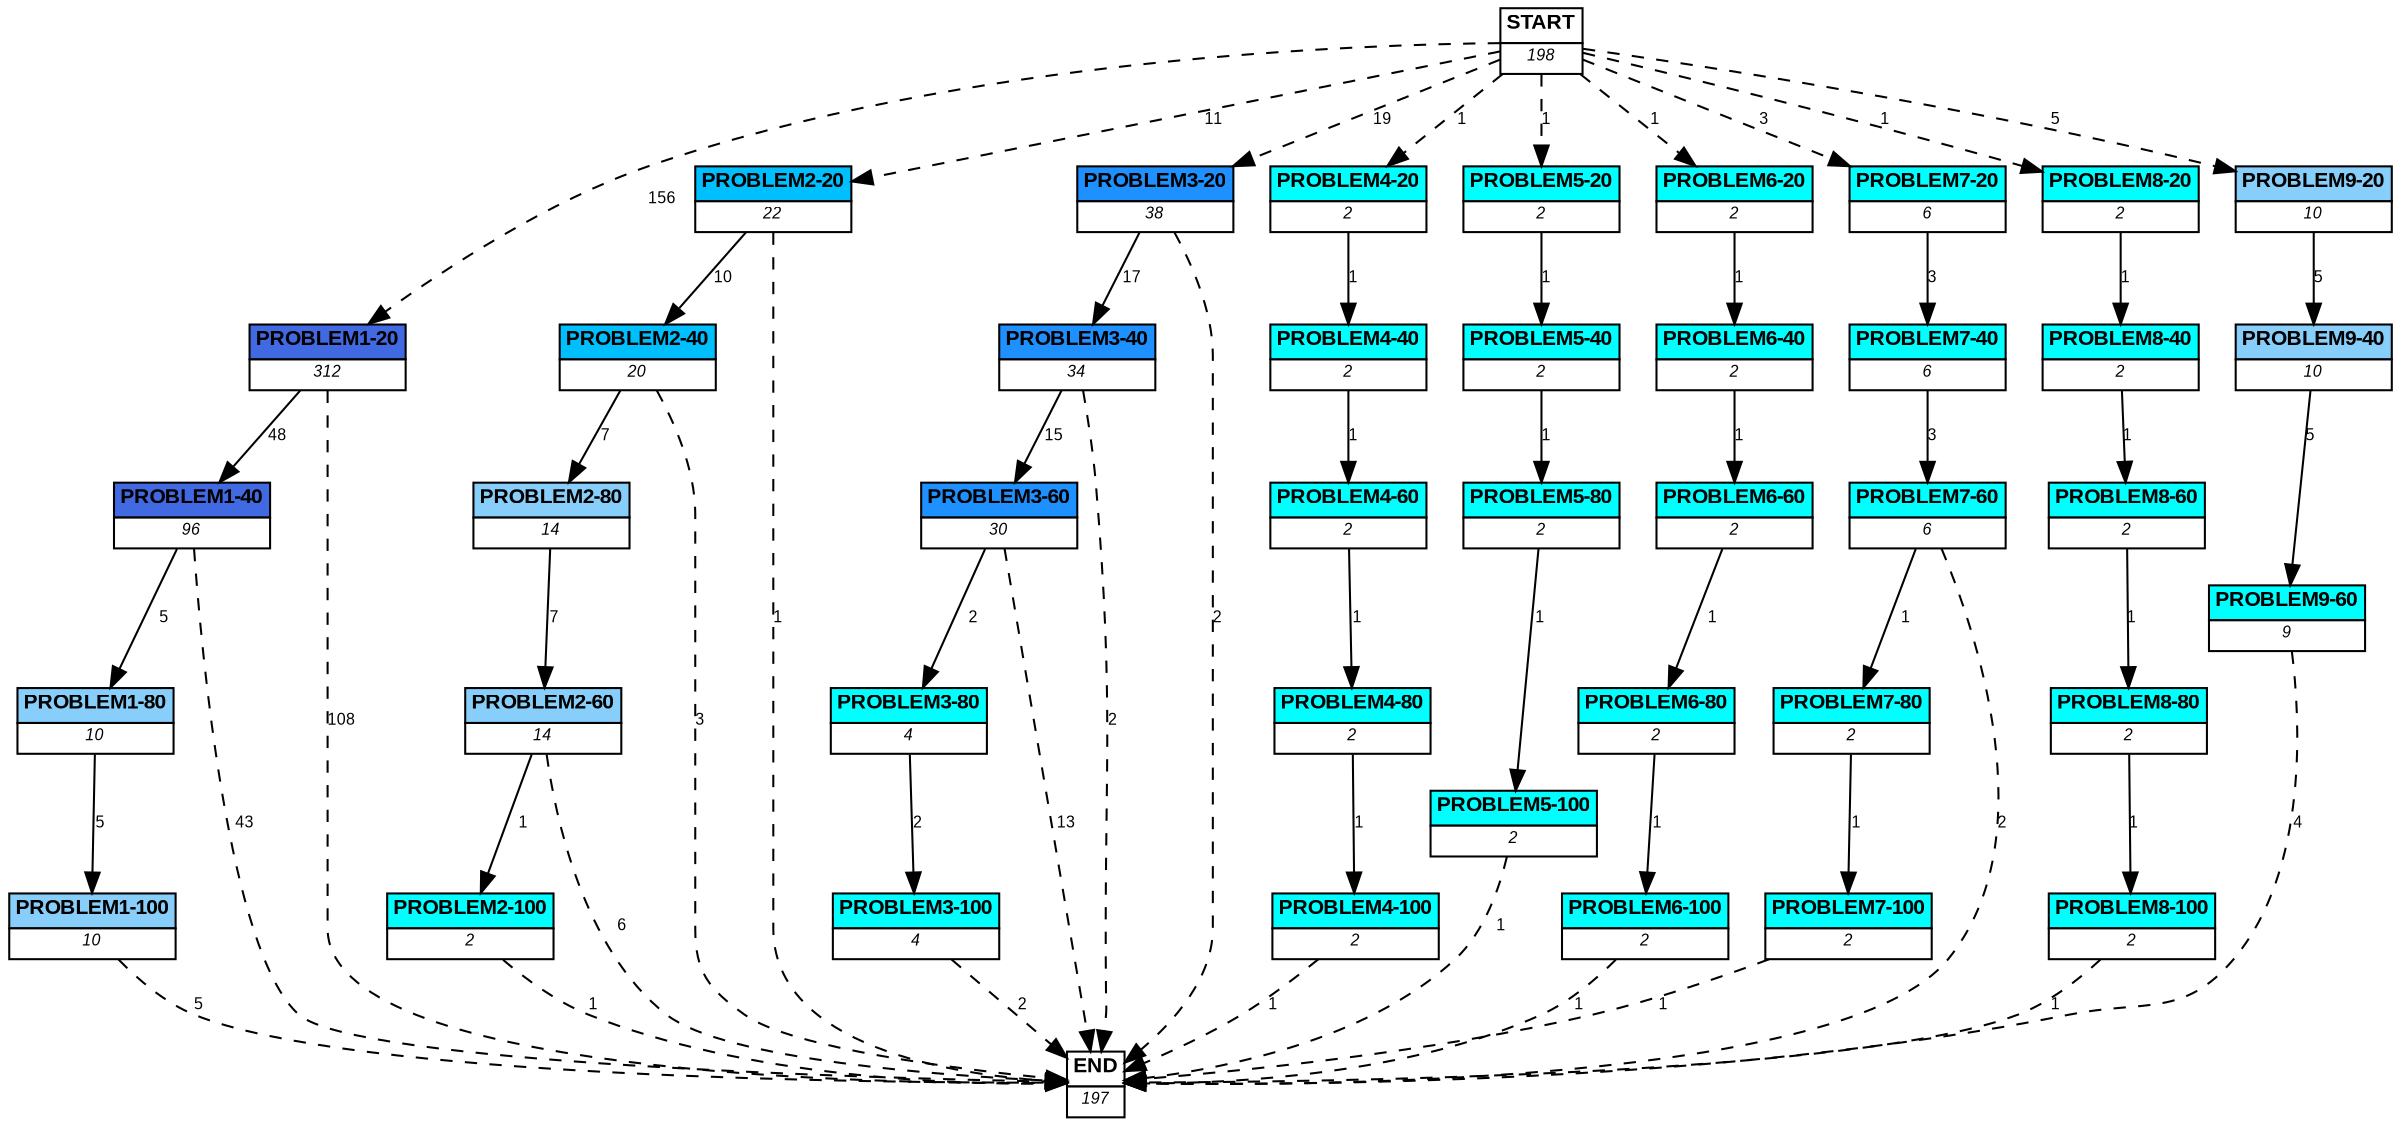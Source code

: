 digraph graphname {
	dpi = 150
	size="16,11!";
	margin = 0;
"PROBLEM1-20" [shape=plain, label=<<table border="0" cellborder="1" cellspacing="0"><tr><td bgcolor="royalblue"><FONT face="Arial" POINT-SIZE="10"><b>PROBLEM1-20</b></FONT></td></tr><tr><td bgcolor="white"><FONT face="Arial" POINT-SIZE="8"><i>312</i></FONT></td></tr></table>>]
"PROBLEM1-40" [shape=plain, label=<<table border="0" cellborder="1" cellspacing="0"><tr><td bgcolor="royalblue"><FONT face="Arial" POINT-SIZE="10"><b>PROBLEM1-40</b></FONT></td></tr><tr><td bgcolor="white"><FONT face="Arial" POINT-SIZE="8"><i>96</i></FONT></td></tr></table>>]
"PROBLEM1-80" [shape=plain, label=<<table border="0" cellborder="1" cellspacing="0"><tr><td bgcolor="lightskyblue"><FONT face="Arial" POINT-SIZE="10"><b>PROBLEM1-80</b></FONT></td></tr><tr><td bgcolor="white"><FONT face="Arial" POINT-SIZE="8"><i>10</i></FONT></td></tr></table>>]
"PROBLEM1-100" [shape=plain, label=<<table border="0" cellborder="1" cellspacing="0"><tr><td bgcolor="lightskyblue"><FONT face="Arial" POINT-SIZE="10"><b>PROBLEM1-100</b></FONT></td></tr><tr><td bgcolor="white"><FONT face="Arial" POINT-SIZE="8"><i>10</i></FONT></td></tr></table>>]
"PROBLEM2-20" [shape=plain, label=<<table border="0" cellborder="1" cellspacing="0"><tr><td bgcolor="deepskyblue"><FONT face="Arial" POINT-SIZE="10"><b>PROBLEM2-20</b></FONT></td></tr><tr><td bgcolor="white"><FONT face="Arial" POINT-SIZE="8"><i>22</i></FONT></td></tr></table>>]
"PROBLEM2-40" [shape=plain, label=<<table border="0" cellborder="1" cellspacing="0"><tr><td bgcolor="deepskyblue"><FONT face="Arial" POINT-SIZE="10"><b>PROBLEM2-40</b></FONT></td></tr><tr><td bgcolor="white"><FONT face="Arial" POINT-SIZE="8"><i>20</i></FONT></td></tr></table>>]
"PROBLEM2-80" [shape=plain, label=<<table border="0" cellborder="1" cellspacing="0"><tr><td bgcolor="lightskyblue"><FONT face="Arial" POINT-SIZE="10"><b>PROBLEM2-80</b></FONT></td></tr><tr><td bgcolor="white"><FONT face="Arial" POINT-SIZE="8"><i>14</i></FONT></td></tr></table>>]
"PROBLEM2-60" [shape=plain, label=<<table border="0" cellborder="1" cellspacing="0"><tr><td bgcolor="lightskyblue"><FONT face="Arial" POINT-SIZE="10"><b>PROBLEM2-60</b></FONT></td></tr><tr><td bgcolor="white"><FONT face="Arial" POINT-SIZE="8"><i>14</i></FONT></td></tr></table>>]
"PROBLEM2-100" [shape=plain, label=<<table border="0" cellborder="1" cellspacing="0"><tr><td bgcolor="aqua"><FONT face="Arial" POINT-SIZE="10"><b>PROBLEM2-100</b></FONT></td></tr><tr><td bgcolor="white"><FONT face="Arial" POINT-SIZE="8"><i>2</i></FONT></td></tr></table>>]
"PROBLEM3-20" [shape=plain, label=<<table border="0" cellborder="1" cellspacing="0"><tr><td bgcolor="dodgerblue"><FONT face="Arial" POINT-SIZE="10"><b>PROBLEM3-20</b></FONT></td></tr><tr><td bgcolor="white"><FONT face="Arial" POINT-SIZE="8"><i>38</i></FONT></td></tr></table>>]
"PROBLEM3-40" [shape=plain, label=<<table border="0" cellborder="1" cellspacing="0"><tr><td bgcolor="dodgerblue"><FONT face="Arial" POINT-SIZE="10"><b>PROBLEM3-40</b></FONT></td></tr><tr><td bgcolor="white"><FONT face="Arial" POINT-SIZE="8"><i>34</i></FONT></td></tr></table>>]
"PROBLEM3-60" [shape=plain, label=<<table border="0" cellborder="1" cellspacing="0"><tr><td bgcolor="dodgerblue"><FONT face="Arial" POINT-SIZE="10"><b>PROBLEM3-60</b></FONT></td></tr><tr><td bgcolor="white"><FONT face="Arial" POINT-SIZE="8"><i>30</i></FONT></td></tr></table>>]
"PROBLEM4-20" [shape=plain, label=<<table border="0" cellborder="1" cellspacing="0"><tr><td bgcolor="aqua"><FONT face="Arial" POINT-SIZE="10"><b>PROBLEM4-20</b></FONT></td></tr><tr><td bgcolor="white"><FONT face="Arial" POINT-SIZE="8"><i>2</i></FONT></td></tr></table>>]
"PROBLEM4-40" [shape=plain, label=<<table border="0" cellborder="1" cellspacing="0"><tr><td bgcolor="aqua"><FONT face="Arial" POINT-SIZE="10"><b>PROBLEM4-40</b></FONT></td></tr><tr><td bgcolor="white"><FONT face="Arial" POINT-SIZE="8"><i>2</i></FONT></td></tr></table>>]
"PROBLEM4-60" [shape=plain, label=<<table border="0" cellborder="1" cellspacing="0"><tr><td bgcolor="aqua"><FONT face="Arial" POINT-SIZE="10"><b>PROBLEM4-60</b></FONT></td></tr><tr><td bgcolor="white"><FONT face="Arial" POINT-SIZE="8"><i>2</i></FONT></td></tr></table>>]
"PROBLEM4-80" [shape=plain, label=<<table border="0" cellborder="1" cellspacing="0"><tr><td bgcolor="aqua"><FONT face="Arial" POINT-SIZE="10"><b>PROBLEM4-80</b></FONT></td></tr><tr><td bgcolor="white"><FONT face="Arial" POINT-SIZE="8"><i>2</i></FONT></td></tr></table>>]
"PROBLEM4-100" [shape=plain, label=<<table border="0" cellborder="1" cellspacing="0"><tr><td bgcolor="aqua"><FONT face="Arial" POINT-SIZE="10"><b>PROBLEM4-100</b></FONT></td></tr><tr><td bgcolor="white"><FONT face="Arial" POINT-SIZE="8"><i>2</i></FONT></td></tr></table>>]
"PROBLEM5-20" [shape=plain, label=<<table border="0" cellborder="1" cellspacing="0"><tr><td bgcolor="aqua"><FONT face="Arial" POINT-SIZE="10"><b>PROBLEM5-20</b></FONT></td></tr><tr><td bgcolor="white"><FONT face="Arial" POINT-SIZE="8"><i>2</i></FONT></td></tr></table>>]
"PROBLEM5-40" [shape=plain, label=<<table border="0" cellborder="1" cellspacing="0"><tr><td bgcolor="aqua"><FONT face="Arial" POINT-SIZE="10"><b>PROBLEM5-40</b></FONT></td></tr><tr><td bgcolor="white"><FONT face="Arial" POINT-SIZE="8"><i>2</i></FONT></td></tr></table>>]
"PROBLEM5-80" [shape=plain, label=<<table border="0" cellborder="1" cellspacing="0"><tr><td bgcolor="aqua"><FONT face="Arial" POINT-SIZE="10"><b>PROBLEM5-80</b></FONT></td></tr><tr><td bgcolor="white"><FONT face="Arial" POINT-SIZE="8"><i>2</i></FONT></td></tr></table>>]
"PROBLEM5-100" [shape=plain, label=<<table border="0" cellborder="1" cellspacing="0"><tr><td bgcolor="aqua"><FONT face="Arial" POINT-SIZE="10"><b>PROBLEM5-100</b></FONT></td></tr><tr><td bgcolor="white"><FONT face="Arial" POINT-SIZE="8"><i>2</i></FONT></td></tr></table>>]
"PROBLEM6-20" [shape=plain, label=<<table border="0" cellborder="1" cellspacing="0"><tr><td bgcolor="aqua"><FONT face="Arial" POINT-SIZE="10"><b>PROBLEM6-20</b></FONT></td></tr><tr><td bgcolor="white"><FONT face="Arial" POINT-SIZE="8"><i>2</i></FONT></td></tr></table>>]
"PROBLEM6-40" [shape=plain, label=<<table border="0" cellborder="1" cellspacing="0"><tr><td bgcolor="aqua"><FONT face="Arial" POINT-SIZE="10"><b>PROBLEM6-40</b></FONT></td></tr><tr><td bgcolor="white"><FONT face="Arial" POINT-SIZE="8"><i>2</i></FONT></td></tr></table>>]
"PROBLEM6-60" [shape=plain, label=<<table border="0" cellborder="1" cellspacing="0"><tr><td bgcolor="aqua"><FONT face="Arial" POINT-SIZE="10"><b>PROBLEM6-60</b></FONT></td></tr><tr><td bgcolor="white"><FONT face="Arial" POINT-SIZE="8"><i>2</i></FONT></td></tr></table>>]
"PROBLEM6-80" [shape=plain, label=<<table border="0" cellborder="1" cellspacing="0"><tr><td bgcolor="aqua"><FONT face="Arial" POINT-SIZE="10"><b>PROBLEM6-80</b></FONT></td></tr><tr><td bgcolor="white"><FONT face="Arial" POINT-SIZE="8"><i>2</i></FONT></td></tr></table>>]
"PROBLEM6-100" [shape=plain, label=<<table border="0" cellborder="1" cellspacing="0"><tr><td bgcolor="aqua"><FONT face="Arial" POINT-SIZE="10"><b>PROBLEM6-100</b></FONT></td></tr><tr><td bgcolor="white"><FONT face="Arial" POINT-SIZE="8"><i>2</i></FONT></td></tr></table>>]
"PROBLEM7-20" [shape=plain, label=<<table border="0" cellborder="1" cellspacing="0"><tr><td bgcolor="aqua"><FONT face="Arial" POINT-SIZE="10"><b>PROBLEM7-20</b></FONT></td></tr><tr><td bgcolor="white"><FONT face="Arial" POINT-SIZE="8"><i>6</i></FONT></td></tr></table>>]
"PROBLEM7-40" [shape=plain, label=<<table border="0" cellborder="1" cellspacing="0"><tr><td bgcolor="aqua"><FONT face="Arial" POINT-SIZE="10"><b>PROBLEM7-40</b></FONT></td></tr><tr><td bgcolor="white"><FONT face="Arial" POINT-SIZE="8"><i>6</i></FONT></td></tr></table>>]
"PROBLEM7-60" [shape=plain, label=<<table border="0" cellborder="1" cellspacing="0"><tr><td bgcolor="aqua"><FONT face="Arial" POINT-SIZE="10"><b>PROBLEM7-60</b></FONT></td></tr><tr><td bgcolor="white"><FONT face="Arial" POINT-SIZE="8"><i>6</i></FONT></td></tr></table>>]
"PROBLEM8-20" [shape=plain, label=<<table border="0" cellborder="1" cellspacing="0"><tr><td bgcolor="aqua"><FONT face="Arial" POINT-SIZE="10"><b>PROBLEM8-20</b></FONT></td></tr><tr><td bgcolor="white"><FONT face="Arial" POINT-SIZE="8"><i>2</i></FONT></td></tr></table>>]
"PROBLEM8-40" [shape=plain, label=<<table border="0" cellborder="1" cellspacing="0"><tr><td bgcolor="aqua"><FONT face="Arial" POINT-SIZE="10"><b>PROBLEM8-40</b></FONT></td></tr><tr><td bgcolor="white"><FONT face="Arial" POINT-SIZE="8"><i>2</i></FONT></td></tr></table>>]
"PROBLEM8-60" [shape=plain, label=<<table border="0" cellborder="1" cellspacing="0"><tr><td bgcolor="aqua"><FONT face="Arial" POINT-SIZE="10"><b>PROBLEM8-60</b></FONT></td></tr><tr><td bgcolor="white"><FONT face="Arial" POINT-SIZE="8"><i>2</i></FONT></td></tr></table>>]
"PROBLEM8-80" [shape=plain, label=<<table border="0" cellborder="1" cellspacing="0"><tr><td bgcolor="aqua"><FONT face="Arial" POINT-SIZE="10"><b>PROBLEM8-80</b></FONT></td></tr><tr><td bgcolor="white"><FONT face="Arial" POINT-SIZE="8"><i>2</i></FONT></td></tr></table>>]
"PROBLEM8-100" [shape=plain, label=<<table border="0" cellborder="1" cellspacing="0"><tr><td bgcolor="aqua"><FONT face="Arial" POINT-SIZE="10"><b>PROBLEM8-100</b></FONT></td></tr><tr><td bgcolor="white"><FONT face="Arial" POINT-SIZE="8"><i>2</i></FONT></td></tr></table>>]
"PROBLEM9-20" [shape=plain, label=<<table border="0" cellborder="1" cellspacing="0"><tr><td bgcolor="lightskyblue"><FONT face="Arial" POINT-SIZE="10"><b>PROBLEM9-20</b></FONT></td></tr><tr><td bgcolor="white"><FONT face="Arial" POINT-SIZE="8"><i>10</i></FONT></td></tr></table>>]
"PROBLEM9-40" [shape=plain, label=<<table border="0" cellborder="1" cellspacing="0"><tr><td bgcolor="lightskyblue"><FONT face="Arial" POINT-SIZE="10"><b>PROBLEM9-40</b></FONT></td></tr><tr><td bgcolor="white"><FONT face="Arial" POINT-SIZE="8"><i>10</i></FONT></td></tr></table>>]
"PROBLEM9-60" [shape=plain, label=<<table border="0" cellborder="1" cellspacing="0"><tr><td bgcolor="aqua"><FONT face="Arial" POINT-SIZE="10"><b>PROBLEM9-60</b></FONT></td></tr><tr><td bgcolor="white"><FONT face="Arial" POINT-SIZE="8"><i>9</i></FONT></td></tr></table>>]
"PROBLEM3-80" [shape=plain, label=<<table border="0" cellborder="1" cellspacing="0"><tr><td bgcolor="aqua"><FONT face="Arial" POINT-SIZE="10"><b>PROBLEM3-80</b></FONT></td></tr><tr><td bgcolor="white"><FONT face="Arial" POINT-SIZE="8"><i>4</i></FONT></td></tr></table>>]
"PROBLEM3-100" [shape=plain, label=<<table border="0" cellborder="1" cellspacing="0"><tr><td bgcolor="aqua"><FONT face="Arial" POINT-SIZE="10"><b>PROBLEM3-100</b></FONT></td></tr><tr><td bgcolor="white"><FONT face="Arial" POINT-SIZE="8"><i>4</i></FONT></td></tr></table>>]
"PROBLEM7-80" [shape=plain, label=<<table border="0" cellborder="1" cellspacing="0"><tr><td bgcolor="aqua"><FONT face="Arial" POINT-SIZE="10"><b>PROBLEM7-80</b></FONT></td></tr><tr><td bgcolor="white"><FONT face="Arial" POINT-SIZE="8"><i>2</i></FONT></td></tr></table>>]
"PROBLEM7-100" [shape=plain, label=<<table border="0" cellborder="1" cellspacing="0"><tr><td bgcolor="aqua"><FONT face="Arial" POINT-SIZE="10"><b>PROBLEM7-100</b></FONT></td></tr><tr><td bgcolor="white"><FONT face="Arial" POINT-SIZE="8"><i>2</i></FONT></td></tr></table>>]
"START" [shape=plain, label=<<table border="0" cellborder="1" cellspacing="0"><tr><td bgcolor="white"><FONT face="Arial" POINT-SIZE="10"><b>START</b></FONT></td></tr><tr><td bgcolor="white"><FONT face="Arial" POINT-SIZE="8"><i>198</i></FONT></td></tr></table>>]
"END" [shape=plain, label=<<table border="0" cellborder="1" cellspacing="0"><tr><td bgcolor="white"><FONT face="Arial" POINT-SIZE="10"><b>END</b></FONT></td></tr><tr><td bgcolor="white"><FONT face="Arial" POINT-SIZE="8"><i>197</i></FONT></td></tr></table>>]
"PROBLEM1-20" -> "PROBLEM1-40" [ label ="48" labelfloat=false fontname="Arial" fontsize=8]
"PROBLEM1-20" -> "END" [ style = dashed label ="108" labelfloat=false fontname="Arial" fontsize=8]
"PROBLEM1-40" -> "PROBLEM1-80" [ label ="5" labelfloat=false fontname="Arial" fontsize=8]
"PROBLEM1-40" -> "END" [ style = dashed label ="43" labelfloat=false fontname="Arial" fontsize=8]
"PROBLEM1-80" -> "PROBLEM1-100" [ label ="5" labelfloat=false fontname="Arial" fontsize=8]
"PROBLEM1-100" -> "END" [ style = dashed label ="5" labelfloat=false fontname="Arial" fontsize=8]
"PROBLEM2-20" -> "PROBLEM2-40" [ label ="10" labelfloat=false fontname="Arial" fontsize=8]
"PROBLEM2-20" -> "END" [ style = dashed label ="1" labelfloat=false fontname="Arial" fontsize=8]
"PROBLEM2-40" -> "PROBLEM2-80" [ label ="7" labelfloat=false fontname="Arial" fontsize=8]
"PROBLEM2-40" -> "END" [ style = dashed label ="3" labelfloat=false fontname="Arial" fontsize=8]
"PROBLEM2-80" -> "PROBLEM2-60" [ label ="7" labelfloat=false fontname="Arial" fontsize=8]
"PROBLEM2-60" -> "PROBLEM2-100" [ label ="1" labelfloat=false fontname="Arial" fontsize=8]
"PROBLEM2-60" -> "END" [ style = dashed label ="6" labelfloat=false fontname="Arial" fontsize=8]
"PROBLEM2-100" -> "END" [ style = dashed label ="1" labelfloat=false fontname="Arial" fontsize=8]
"PROBLEM3-20" -> "PROBLEM3-40" [ label ="17" labelfloat=false fontname="Arial" fontsize=8]
"PROBLEM3-20" -> "END" [ style = dashed label ="2" labelfloat=false fontname="Arial" fontsize=8]
"PROBLEM3-40" -> "PROBLEM3-60" [ label ="15" labelfloat=false fontname="Arial" fontsize=8]
"PROBLEM3-40" -> "END" [ style = dashed label ="2" labelfloat=false fontname="Arial" fontsize=8]
"PROBLEM3-60" -> "PROBLEM3-80" [ label ="2" labelfloat=false fontname="Arial" fontsize=8]
"PROBLEM3-60" -> "END" [ style = dashed label ="13" labelfloat=false fontname="Arial" fontsize=8]
"PROBLEM4-20" -> "PROBLEM4-40" [ label ="1" labelfloat=false fontname="Arial" fontsize=8]
"PROBLEM4-40" -> "PROBLEM4-60" [ label ="1" labelfloat=false fontname="Arial" fontsize=8]
"PROBLEM4-60" -> "PROBLEM4-80" [ label ="1" labelfloat=false fontname="Arial" fontsize=8]
"PROBLEM4-80" -> "PROBLEM4-100" [ label ="1" labelfloat=false fontname="Arial" fontsize=8]
"PROBLEM4-100" -> "END" [ style = dashed label ="1" labelfloat=false fontname="Arial" fontsize=8]
"PROBLEM5-20" -> "PROBLEM5-40" [ label ="1" labelfloat=false fontname="Arial" fontsize=8]
"PROBLEM5-40" -> "PROBLEM5-80" [ label ="1" labelfloat=false fontname="Arial" fontsize=8]
"PROBLEM5-80" -> "PROBLEM5-100" [ label ="1" labelfloat=false fontname="Arial" fontsize=8]
"PROBLEM5-100" -> "END" [ style = dashed label ="1" labelfloat=false fontname="Arial" fontsize=8]
"PROBLEM6-20" -> "PROBLEM6-40" [ label ="1" labelfloat=false fontname="Arial" fontsize=8]
"PROBLEM6-40" -> "PROBLEM6-60" [ label ="1" labelfloat=false fontname="Arial" fontsize=8]
"PROBLEM6-60" -> "PROBLEM6-80" [ label ="1" labelfloat=false fontname="Arial" fontsize=8]
"PROBLEM6-80" -> "PROBLEM6-100" [ label ="1" labelfloat=false fontname="Arial" fontsize=8]
"PROBLEM6-100" -> "END" [ style = dashed label ="1" labelfloat=false fontname="Arial" fontsize=8]
"PROBLEM7-20" -> "PROBLEM7-40" [ label ="3" labelfloat=false fontname="Arial" fontsize=8]
"PROBLEM7-40" -> "PROBLEM7-60" [ label ="3" labelfloat=false fontname="Arial" fontsize=8]
"PROBLEM7-60" -> "PROBLEM7-80" [ label ="1" labelfloat=false fontname="Arial" fontsize=8]
"PROBLEM7-60" -> "END" [ style = dashed label ="2" labelfloat=false fontname="Arial" fontsize=8]
"PROBLEM8-20" -> "PROBLEM8-40" [ label ="1" labelfloat=false fontname="Arial" fontsize=8]
"PROBLEM8-40" -> "PROBLEM8-60" [ label ="1" labelfloat=false fontname="Arial" fontsize=8]
"PROBLEM8-60" -> "PROBLEM8-80" [ label ="1" labelfloat=false fontname="Arial" fontsize=8]
"PROBLEM8-80" -> "PROBLEM8-100" [ label ="1" labelfloat=false fontname="Arial" fontsize=8]
"PROBLEM8-100" -> "END" [ style = dashed label ="1" labelfloat=false fontname="Arial" fontsize=8]
"PROBLEM9-20" -> "PROBLEM9-40" [ label ="5" labelfloat=false fontname="Arial" fontsize=8]
"PROBLEM9-40" -> "PROBLEM9-60" [ label ="5" labelfloat=false fontname="Arial" fontsize=8]
"PROBLEM9-60" -> "END" [ style = dashed label ="4" labelfloat=false fontname="Arial" fontsize=8]
"PROBLEM3-80" -> "PROBLEM3-100" [ label ="2" labelfloat=false fontname="Arial" fontsize=8]
"PROBLEM3-100" -> "END" [ style = dashed label ="2" labelfloat=false fontname="Arial" fontsize=8]
"PROBLEM7-80" -> "PROBLEM7-100" [ label ="1" labelfloat=false fontname="Arial" fontsize=8]
"PROBLEM7-100" -> "END" [ style = dashed label ="1" labelfloat=false fontname="Arial" fontsize=8]
"START" -> "PROBLEM1-20" [ style = dashed label ="156" labelfloat=false fontname="Arial" fontsize=8]
"START" -> "PROBLEM2-20" [ style = dashed label ="11" labelfloat=false fontname="Arial" fontsize=8]
"START" -> "PROBLEM3-20" [ style = dashed label ="19" labelfloat=false fontname="Arial" fontsize=8]
"START" -> "PROBLEM4-20" [ style = dashed label ="1" labelfloat=false fontname="Arial" fontsize=8]
"START" -> "PROBLEM5-20" [ style = dashed label ="1" labelfloat=false fontname="Arial" fontsize=8]
"START" -> "PROBLEM6-20" [ style = dashed label ="1" labelfloat=false fontname="Arial" fontsize=8]
"START" -> "PROBLEM7-20" [ style = dashed label ="3" labelfloat=false fontname="Arial" fontsize=8]
"START" -> "PROBLEM8-20" [ style = dashed label ="1" labelfloat=false fontname="Arial" fontsize=8]
"START" -> "PROBLEM9-20" [ style = dashed label ="5" labelfloat=false fontname="Arial" fontsize=8]
}